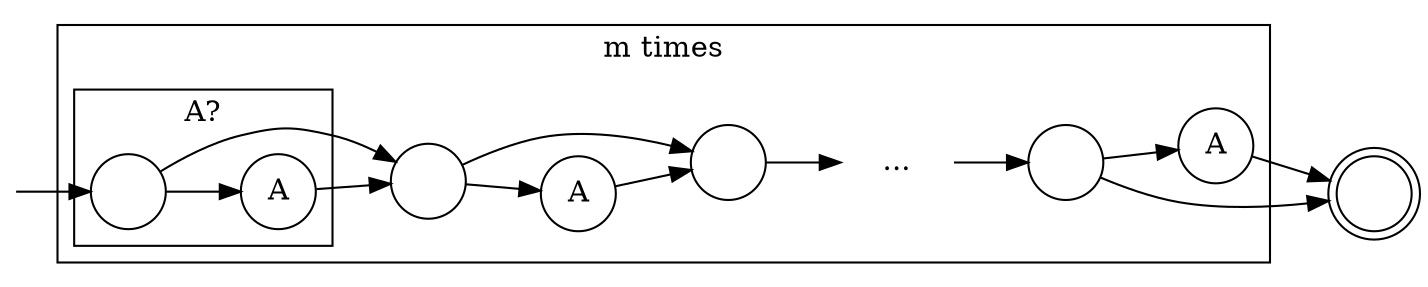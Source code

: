 digraph G {
  node [shape=circle, label=""]
  rankdir=LR
  
  init [label="", shape=point, style=invis]
  init -> s1
  
  subgraph cluster0 {
    label="m times"
    
    subgraph cluster1 {
      label="A?"
      
      s1 [label=""]
      A1 [label="A"]
      s1 -> A1
    }
    s1 -> s2
    A1 -> s2
    
    s2 [label=""]
    A2 [label=A]
    s2 -> A2
    s2 -> s3
    A2 -> s3
    
    s3 -> ellipse
    
    ellipse [label="...", shape=none]
    ellipse -> sn
    
    sn [label=""]
    An [label=A]
    sn -> An
  }

  sn -> accept
  An -> accept

  accept [label="", shape=doublecircle]
  
}
